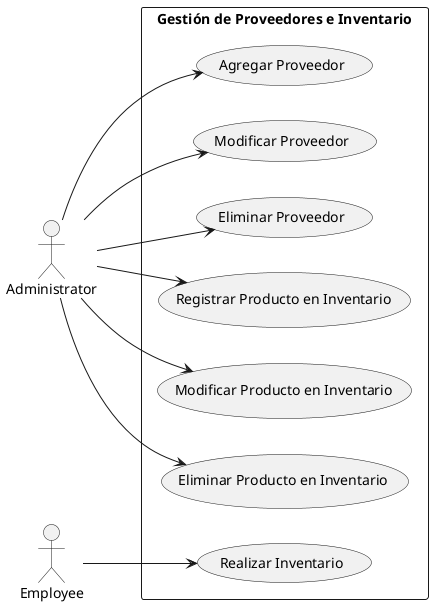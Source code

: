 @startuml
left to right direction

actor Administrator
actor Employee

rectangle "Gestión de Proveedores e Inventario" {
  Administrator --> (Agregar Proveedor)
  Administrator --> (Modificar Proveedor)
  Administrator --> (Eliminar Proveedor)
  Administrator --> (Registrar Producto en Inventario)
  Administrator --> (Modificar Producto en Inventario)
  Administrator --> (Eliminar Producto en Inventario)
  Employee --> (Realizar Inventario)
}
@enduml
